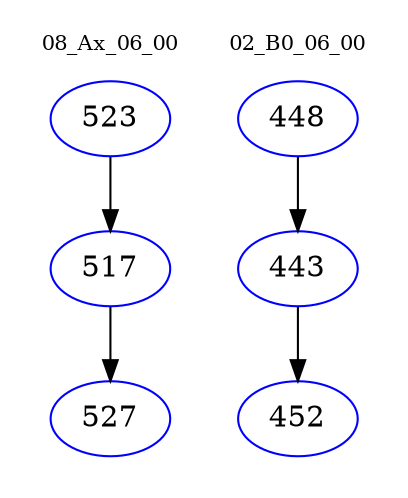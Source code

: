 digraph{
subgraph cluster_0 {
color = white
label = "08_Ax_06_00";
fontsize=10;
T0_523 [label="523", color="blue"]
T0_523 -> T0_517 [color="black"]
T0_517 [label="517", color="blue"]
T0_517 -> T0_527 [color="black"]
T0_527 [label="527", color="blue"]
}
subgraph cluster_1 {
color = white
label = "02_B0_06_00";
fontsize=10;
T1_448 [label="448", color="blue"]
T1_448 -> T1_443 [color="black"]
T1_443 [label="443", color="blue"]
T1_443 -> T1_452 [color="black"]
T1_452 [label="452", color="blue"]
}
}
